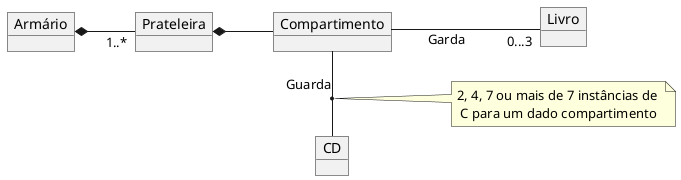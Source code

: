 @startuml mod03ima04
skinparam Linetype ortho
allow_mixing
object "Armário" as ar
object "Prateleira" as pr
object "Compartimento" as co
object "CD" as cd
object "Livro" as li
note "2, 4, 7 ou mais de 7 instâncias de \n C para um dado compartimento" as ou
left to right direction
ar *--"1..*"pr
pr *-- co
co -left- cd : Guarda
(co, cd) .. ou
co --"0...3"li : Garda 